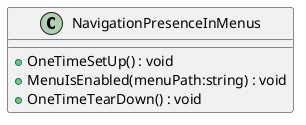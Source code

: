 @startuml
class NavigationPresenceInMenus {
    + OneTimeSetUp() : void
    + MenuIsEnabled(menuPath:string) : void
    + OneTimeTearDown() : void
}
@enduml
